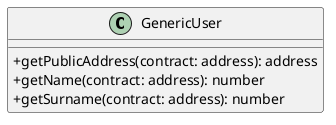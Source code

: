 @startuml
skinparam classAttributeIconSize 0
class GenericUser{
+ getPublicAddress(contract: address): address
+ getName(contract: address): number
+ getSurname(contract: address): number
}
@enduml
